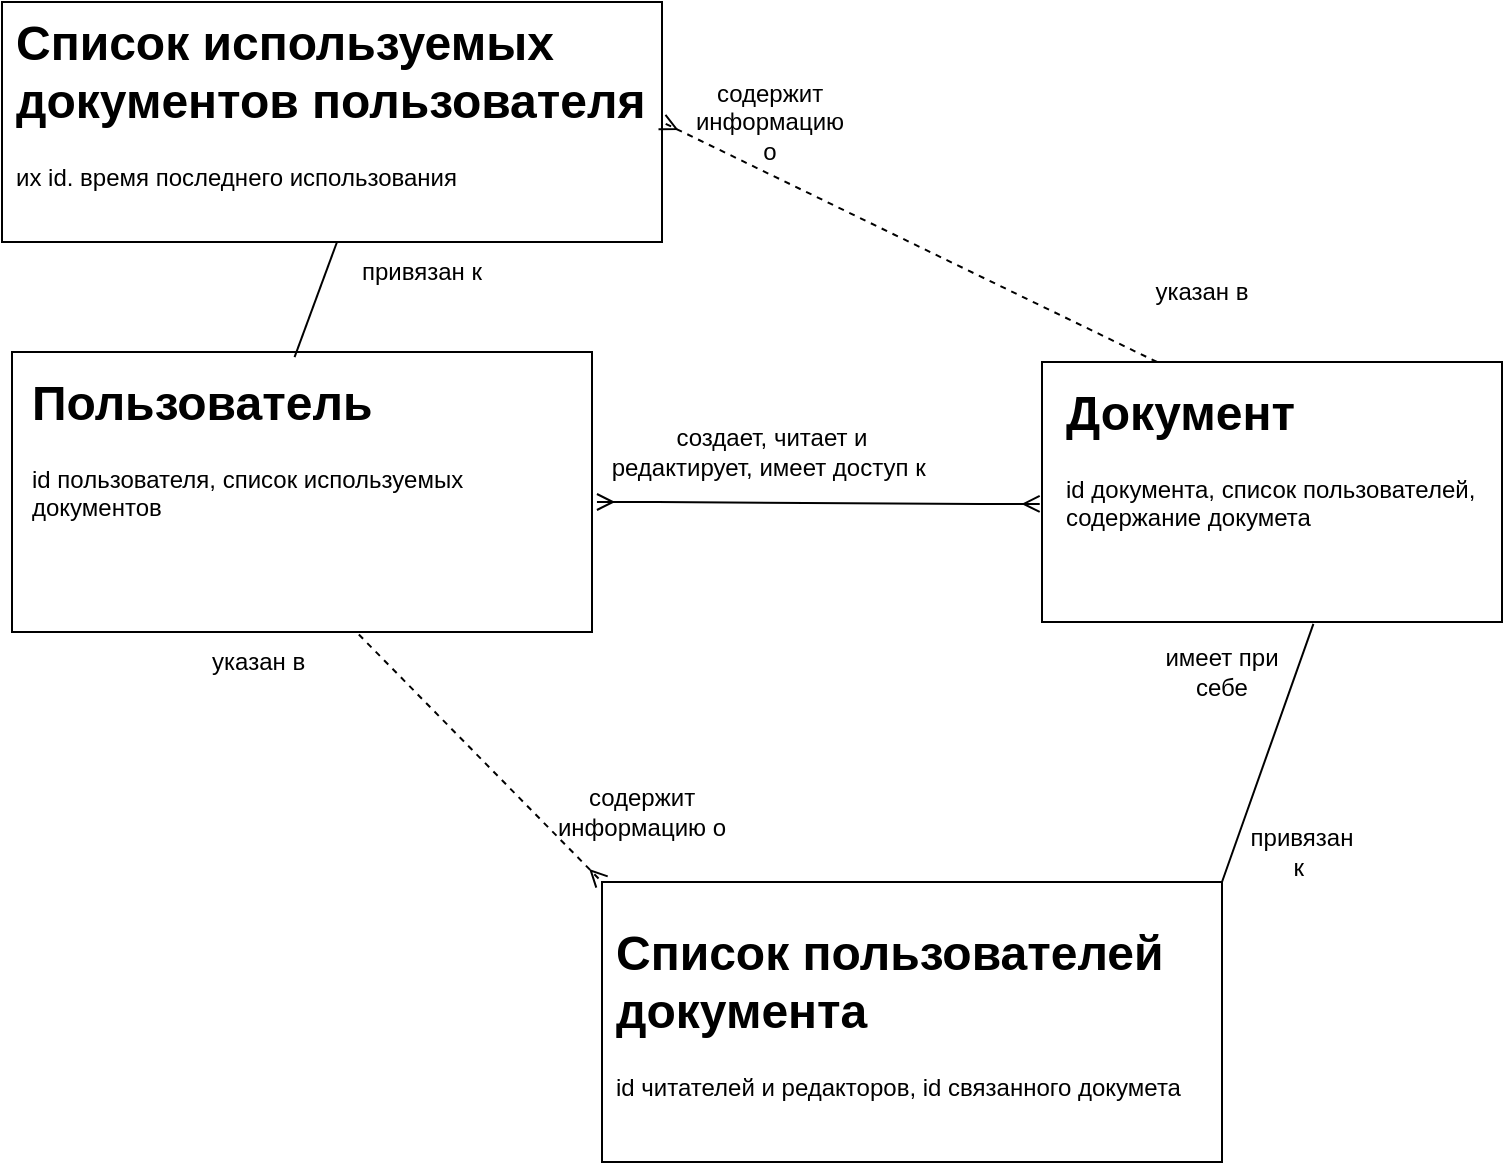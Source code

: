 <mxfile version="24.7.8">
  <diagram name="Страница — 1" id="aSmwFiJve_g3QKgDSOCw">
    <mxGraphModel dx="1151" dy="682" grid="1" gridSize="10" guides="0" tooltips="1" connect="1" arrows="1" fold="1" page="1" pageScale="1" pageWidth="3300" pageHeight="4681" math="0" shadow="0">
      <root>
        <mxCell id="0" />
        <mxCell id="1" parent="0" />
        <mxCell id="ebBe6X_wC_6s3DEuy227-1" value="" style="rounded=0;whiteSpace=wrap;html=1;fontFamily=Georgia;fontColor=#796aaf;" vertex="1" parent="1">
          <mxGeometry x="305" y="305" width="290" height="140" as="geometry" />
        </mxCell>
        <mxCell id="ebBe6X_wC_6s3DEuy227-3" value="&lt;h1 style=&quot;margin-top: 0px;&quot;&gt;Пользователь&lt;/h1&gt;&lt;div&gt;id пользователя, список используемых документов&lt;/div&gt;" style="text;html=1;whiteSpace=wrap;overflow=hidden;rounded=0;" vertex="1" parent="1">
          <mxGeometry x="313" y="310" width="280" height="120" as="geometry" />
        </mxCell>
        <mxCell id="ebBe6X_wC_6s3DEuy227-4" value="" style="rounded=0;whiteSpace=wrap;html=1;" vertex="1" parent="1">
          <mxGeometry x="820" y="310" width="230" height="130" as="geometry" />
        </mxCell>
        <mxCell id="ebBe6X_wC_6s3DEuy227-6" value="&lt;h1 style=&quot;margin-top: 0px;&quot;&gt;Документ&lt;/h1&gt;&lt;div&gt;id документа, список пользователей, содержание докумета&lt;/div&gt;" style="text;html=1;whiteSpace=wrap;overflow=hidden;rounded=0;" vertex="1" parent="1">
          <mxGeometry x="830" y="315" width="210" height="120" as="geometry" />
        </mxCell>
        <mxCell id="ebBe6X_wC_6s3DEuy227-7" value="" style="rounded=0;whiteSpace=wrap;html=1;" vertex="1" parent="1">
          <mxGeometry x="600" y="570" width="310" height="140" as="geometry" />
        </mxCell>
        <mxCell id="ebBe6X_wC_6s3DEuy227-8" value="&lt;h1 style=&quot;margin-top: 0px;&quot;&gt;Список пользователей документа&lt;/h1&gt;&lt;div&gt;id читателей и редакторов, id связанного докумета&lt;/div&gt;" style="text;html=1;whiteSpace=wrap;overflow=hidden;rounded=0;" vertex="1" parent="1">
          <mxGeometry x="605" y="585" width="300" height="115" as="geometry" />
        </mxCell>
        <mxCell id="ebBe6X_wC_6s3DEuy227-14" value="содержит информацию о" style="text;html=1;align=center;verticalAlign=middle;whiteSpace=wrap;rounded=0;" vertex="1" parent="1">
          <mxGeometry x="570" y="520" width="100" height="30" as="geometry" />
        </mxCell>
        <mxCell id="ebBe6X_wC_6s3DEuy227-16" value="создает, читает и редактирует, имеет доступ к&amp;nbsp;" style="text;html=1;align=center;verticalAlign=middle;whiteSpace=wrap;rounded=0;" vertex="1" parent="1">
          <mxGeometry x="600" y="340" width="170" height="30" as="geometry" />
        </mxCell>
        <mxCell id="ebBe6X_wC_6s3DEuy227-17" value="привязан к&amp;nbsp;" style="text;html=1;align=center;verticalAlign=middle;whiteSpace=wrap;rounded=0;" vertex="1" parent="1">
          <mxGeometry x="920" y="540" width="60" height="30" as="geometry" />
        </mxCell>
        <mxCell id="ebBe6X_wC_6s3DEuy227-21" value="указан в&amp;nbsp;" style="text;html=1;align=center;verticalAlign=middle;whiteSpace=wrap;rounded=0;" vertex="1" parent="1">
          <mxGeometry x="400" y="445" width="60" height="30" as="geometry" />
        </mxCell>
        <mxCell id="ebBe6X_wC_6s3DEuy227-24" value="имеет при себе" style="text;html=1;align=center;verticalAlign=middle;whiteSpace=wrap;rounded=0;" vertex="1" parent="1">
          <mxGeometry x="880" y="450" width="60" height="30" as="geometry" />
        </mxCell>
        <mxCell id="ebBe6X_wC_6s3DEuy227-25" value="" style="rounded=0;whiteSpace=wrap;html=1;" vertex="1" parent="1">
          <mxGeometry x="300" y="130" width="330" height="120" as="geometry" />
        </mxCell>
        <mxCell id="ebBe6X_wC_6s3DEuy227-27" value="&lt;h1 style=&quot;margin-top: 0px;&quot;&gt;Список используемых документов пользователя&lt;/h1&gt;&lt;div&gt;их id. время последнего использования&lt;/div&gt;" style="text;html=1;whiteSpace=wrap;overflow=hidden;rounded=0;" vertex="1" parent="1">
          <mxGeometry x="305" y="130" width="325" height="120" as="geometry" />
        </mxCell>
        <mxCell id="ebBe6X_wC_6s3DEuy227-30" value="привязан к" style="text;html=1;align=center;verticalAlign=middle;whiteSpace=wrap;rounded=0;" vertex="1" parent="1">
          <mxGeometry x="470" y="250" width="80" height="30" as="geometry" />
        </mxCell>
        <mxCell id="ebBe6X_wC_6s3DEuy227-32" value="указан в" style="text;html=1;align=center;verticalAlign=middle;whiteSpace=wrap;rounded=0;" vertex="1" parent="1">
          <mxGeometry x="870" y="260" width="60" height="30" as="geometry" />
        </mxCell>
        <mxCell id="ebBe6X_wC_6s3DEuy227-34" value="содержит информацию о" style="text;html=1;align=center;verticalAlign=middle;whiteSpace=wrap;rounded=0;" vertex="1" parent="1">
          <mxGeometry x="654" y="175" width="60" height="30" as="geometry" />
        </mxCell>
        <mxCell id="ebBe6X_wC_6s3DEuy227-49" value="" style="endArrow=none;html=1;rounded=0;exitX=0.5;exitY=1;exitDx=0;exitDy=0;entryX=0.476;entryY=-0.02;entryDx=0;entryDy=0;entryPerimeter=0;" edge="1" parent="1" source="ebBe6X_wC_6s3DEuy227-27" target="ebBe6X_wC_6s3DEuy227-3">
          <mxGeometry relative="1" as="geometry">
            <mxPoint x="430" y="260" as="sourcePoint" />
            <mxPoint x="450" y="300" as="targetPoint" />
          </mxGeometry>
        </mxCell>
        <mxCell id="ebBe6X_wC_6s3DEuy227-61" value="" style="endArrow=none;html=1;rounded=0;entryX=0.59;entryY=1.007;entryDx=0;entryDy=0;entryPerimeter=0;exitX=1;exitY=0;exitDx=0;exitDy=0;" edge="1" parent="1" source="ebBe6X_wC_6s3DEuy227-7" target="ebBe6X_wC_6s3DEuy227-4">
          <mxGeometry relative="1" as="geometry">
            <mxPoint x="640" y="450" as="sourcePoint" />
            <mxPoint x="800" y="450" as="targetPoint" />
          </mxGeometry>
        </mxCell>
        <mxCell id="ebBe6X_wC_6s3DEuy227-64" value="" style="fontSize=12;html=1;endArrow=ERmany;rounded=0;exitX=0.598;exitY=1.009;exitDx=0;exitDy=0;entryX=0;entryY=0;entryDx=0;entryDy=0;exitPerimeter=0;dashed=1;" edge="1" parent="1" source="ebBe6X_wC_6s3DEuy227-1" target="ebBe6X_wC_6s3DEuy227-7">
          <mxGeometry width="100" height="100" relative="1" as="geometry">
            <mxPoint x="670" y="500" as="sourcePoint" />
            <mxPoint x="770" y="400" as="targetPoint" />
          </mxGeometry>
        </mxCell>
        <mxCell id="ebBe6X_wC_6s3DEuy227-65" value="" style="fontSize=12;html=1;endArrow=ERmany;rounded=0;exitX=0.25;exitY=0;exitDx=0;exitDy=0;entryX=1;entryY=0.5;entryDx=0;entryDy=0;dashed=1;" edge="1" parent="1" source="ebBe6X_wC_6s3DEuy227-4" target="ebBe6X_wC_6s3DEuy227-27">
          <mxGeometry width="100" height="100" relative="1" as="geometry">
            <mxPoint x="670" y="240" as="sourcePoint" />
            <mxPoint x="792" y="364" as="targetPoint" />
          </mxGeometry>
        </mxCell>
        <mxCell id="ebBe6X_wC_6s3DEuy227-67" value="" style="edgeStyle=entityRelationEdgeStyle;fontSize=12;html=1;endArrow=ERmany;startArrow=ERmany;rounded=0;exitX=1.016;exitY=0.683;exitDx=0;exitDy=0;exitPerimeter=0;entryX=-0.005;entryY=0.638;entryDx=0;entryDy=0;entryPerimeter=0;" edge="1" parent="1">
          <mxGeometry width="100" height="100" relative="1" as="geometry">
            <mxPoint x="597.48" y="380.0" as="sourcePoint" />
            <mxPoint x="818.85" y="380.98" as="targetPoint" />
          </mxGeometry>
        </mxCell>
      </root>
    </mxGraphModel>
  </diagram>
</mxfile>
